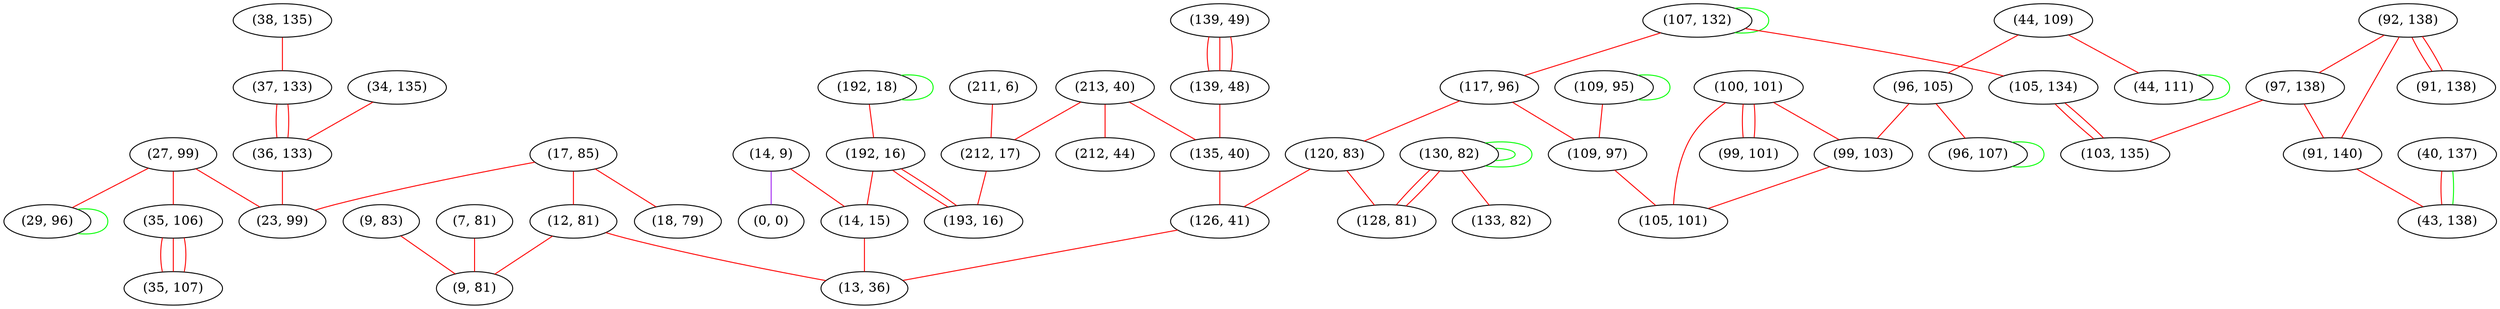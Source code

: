 graph "" {
"(34, 135)";
"(139, 49)";
"(211, 6)";
"(100, 101)";
"(92, 138)";
"(44, 109)";
"(192, 18)";
"(213, 40)";
"(212, 44)";
"(97, 138)";
"(14, 9)";
"(109, 95)";
"(27, 99)";
"(99, 101)";
"(139, 48)";
"(44, 111)";
"(107, 132)";
"(212, 17)";
"(35, 106)";
"(91, 140)";
"(91, 138)";
"(29, 96)";
"(40, 137)";
"(17, 85)";
"(7, 81)";
"(96, 105)";
"(9, 83)";
"(105, 134)";
"(43, 138)";
"(0, 0)";
"(38, 135)";
"(37, 133)";
"(117, 96)";
"(130, 82)";
"(18, 79)";
"(35, 107)";
"(192, 16)";
"(14, 15)";
"(99, 103)";
"(135, 40)";
"(109, 97)";
"(120, 83)";
"(126, 41)";
"(36, 133)";
"(193, 16)";
"(133, 82)";
"(103, 135)";
"(128, 81)";
"(23, 99)";
"(96, 107)";
"(12, 81)";
"(9, 81)";
"(105, 101)";
"(13, 36)";
"(34, 135)" -- "(36, 133)"  [color=red, key=0, weight=1];
"(139, 49)" -- "(139, 48)"  [color=red, key=0, weight=1];
"(139, 49)" -- "(139, 48)"  [color=red, key=1, weight=1];
"(139, 49)" -- "(139, 48)"  [color=red, key=2, weight=1];
"(211, 6)" -- "(212, 17)"  [color=red, key=0, weight=1];
"(100, 101)" -- "(105, 101)"  [color=red, key=0, weight=1];
"(100, 101)" -- "(99, 103)"  [color=red, key=0, weight=1];
"(100, 101)" -- "(99, 101)"  [color=red, key=0, weight=1];
"(100, 101)" -- "(99, 101)"  [color=red, key=1, weight=1];
"(92, 138)" -- "(97, 138)"  [color=red, key=0, weight=1];
"(92, 138)" -- "(91, 138)"  [color=red, key=0, weight=1];
"(92, 138)" -- "(91, 138)"  [color=red, key=1, weight=1];
"(92, 138)" -- "(91, 140)"  [color=red, key=0, weight=1];
"(44, 109)" -- "(96, 105)"  [color=red, key=0, weight=1];
"(44, 109)" -- "(44, 111)"  [color=red, key=0, weight=1];
"(192, 18)" -- "(192, 16)"  [color=red, key=0, weight=1];
"(192, 18)" -- "(192, 18)"  [color=green, key=0, weight=2];
"(213, 40)" -- "(212, 17)"  [color=red, key=0, weight=1];
"(213, 40)" -- "(212, 44)"  [color=red, key=0, weight=1];
"(213, 40)" -- "(135, 40)"  [color=red, key=0, weight=1];
"(97, 138)" -- "(91, 140)"  [color=red, key=0, weight=1];
"(97, 138)" -- "(103, 135)"  [color=red, key=0, weight=1];
"(14, 9)" -- "(0, 0)"  [color=purple, key=0, weight=4];
"(14, 9)" -- "(14, 15)"  [color=red, key=0, weight=1];
"(109, 95)" -- "(109, 97)"  [color=red, key=0, weight=1];
"(109, 95)" -- "(109, 95)"  [color=green, key=0, weight=2];
"(27, 99)" -- "(23, 99)"  [color=red, key=0, weight=1];
"(27, 99)" -- "(35, 106)"  [color=red, key=0, weight=1];
"(27, 99)" -- "(29, 96)"  [color=red, key=0, weight=1];
"(139, 48)" -- "(135, 40)"  [color=red, key=0, weight=1];
"(44, 111)" -- "(44, 111)"  [color=green, key=0, weight=2];
"(107, 132)" -- "(107, 132)"  [color=green, key=0, weight=2];
"(107, 132)" -- "(105, 134)"  [color=red, key=0, weight=1];
"(107, 132)" -- "(117, 96)"  [color=red, key=0, weight=1];
"(212, 17)" -- "(193, 16)"  [color=red, key=0, weight=1];
"(35, 106)" -- "(35, 107)"  [color=red, key=0, weight=1];
"(35, 106)" -- "(35, 107)"  [color=red, key=1, weight=1];
"(35, 106)" -- "(35, 107)"  [color=red, key=2, weight=1];
"(91, 140)" -- "(43, 138)"  [color=red, key=0, weight=1];
"(29, 96)" -- "(29, 96)"  [color=green, key=0, weight=2];
"(40, 137)" -- "(43, 138)"  [color=red, key=0, weight=1];
"(40, 137)" -- "(43, 138)"  [color=green, key=1, weight=2];
"(17, 85)" -- "(18, 79)"  [color=red, key=0, weight=1];
"(17, 85)" -- "(23, 99)"  [color=red, key=0, weight=1];
"(17, 85)" -- "(12, 81)"  [color=red, key=0, weight=1];
"(7, 81)" -- "(9, 81)"  [color=red, key=0, weight=1];
"(96, 105)" -- "(99, 103)"  [color=red, key=0, weight=1];
"(96, 105)" -- "(96, 107)"  [color=red, key=0, weight=1];
"(9, 83)" -- "(9, 81)"  [color=red, key=0, weight=1];
"(105, 134)" -- "(103, 135)"  [color=red, key=0, weight=1];
"(105, 134)" -- "(103, 135)"  [color=red, key=1, weight=1];
"(38, 135)" -- "(37, 133)"  [color=red, key=0, weight=1];
"(37, 133)" -- "(36, 133)"  [color=red, key=0, weight=1];
"(37, 133)" -- "(36, 133)"  [color=red, key=1, weight=1];
"(117, 96)" -- "(109, 97)"  [color=red, key=0, weight=1];
"(117, 96)" -- "(120, 83)"  [color=red, key=0, weight=1];
"(130, 82)" -- "(128, 81)"  [color=red, key=0, weight=1];
"(130, 82)" -- "(128, 81)"  [color=red, key=1, weight=1];
"(130, 82)" -- "(133, 82)"  [color=red, key=0, weight=1];
"(130, 82)" -- "(130, 82)"  [color=green, key=0, weight=2];
"(130, 82)" -- "(130, 82)"  [color=green, key=1, weight=2];
"(192, 16)" -- "(193, 16)"  [color=red, key=0, weight=1];
"(192, 16)" -- "(193, 16)"  [color=red, key=1, weight=1];
"(192, 16)" -- "(14, 15)"  [color=red, key=0, weight=1];
"(14, 15)" -- "(13, 36)"  [color=red, key=0, weight=1];
"(99, 103)" -- "(105, 101)"  [color=red, key=0, weight=1];
"(135, 40)" -- "(126, 41)"  [color=red, key=0, weight=1];
"(109, 97)" -- "(105, 101)"  [color=red, key=0, weight=1];
"(120, 83)" -- "(128, 81)"  [color=red, key=0, weight=1];
"(120, 83)" -- "(126, 41)"  [color=red, key=0, weight=1];
"(126, 41)" -- "(13, 36)"  [color=red, key=0, weight=1];
"(36, 133)" -- "(23, 99)"  [color=red, key=0, weight=1];
"(96, 107)" -- "(96, 107)"  [color=green, key=0, weight=2];
"(12, 81)" -- "(13, 36)"  [color=red, key=0, weight=1];
"(12, 81)" -- "(9, 81)"  [color=red, key=0, weight=1];
}
